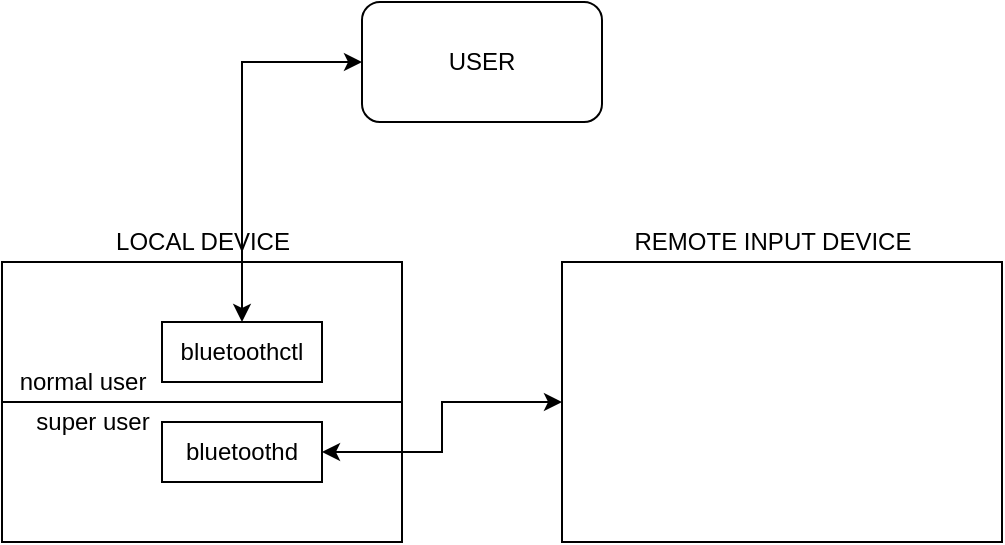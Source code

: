 <mxfile version="13.3.9" type="device"><diagram id="gpl-S5R7CdI9brlO8PB9" name="Page-1"><mxGraphModel dx="692" dy="424" grid="1" gridSize="10" guides="0" tooltips="1" connect="1" arrows="1" fold="1" page="1" pageScale="1" pageWidth="850" pageHeight="1100" math="0" shadow="0"><root><mxCell id="0"/><mxCell id="1" parent="0"/><mxCell id="Wdr4lv92yQguHjHPHGR4-5" value="" style="rounded=0;whiteSpace=wrap;html=1;fillColor=none;" vertex="1" parent="1"><mxGeometry x="80" y="240" width="200" height="70" as="geometry"/></mxCell><mxCell id="Wdr4lv92yQguHjHPHGR4-4" value="" style="rounded=0;whiteSpace=wrap;html=1;fillColor=none;" vertex="1" parent="1"><mxGeometry x="80" y="170" width="200" height="70" as="geometry"/></mxCell><mxCell id="ybpPV4wFnogSGCW_KTux-1" value="bluetoothctl" style="rounded=0;whiteSpace=wrap;html=1;" parent="1" vertex="1"><mxGeometry x="160" y="200" width="80" height="30" as="geometry"/></mxCell><mxCell id="ybpPV4wFnogSGCW_KTux-2" value="bluetoothd" style="rounded=0;whiteSpace=wrap;html=1;" parent="1" vertex="1"><mxGeometry x="160" y="250" width="80" height="30" as="geometry"/></mxCell><mxCell id="Wdr4lv92yQguHjHPHGR4-2" value="super user" style="text;html=1;align=center;verticalAlign=middle;resizable=0;points=[];autosize=1;" vertex="1" parent="1"><mxGeometry x="90" y="240" width="70" height="20" as="geometry"/></mxCell><mxCell id="Wdr4lv92yQguHjHPHGR4-3" value="normal user" style="text;html=1;align=center;verticalAlign=middle;resizable=0;points=[];autosize=1;" vertex="1" parent="1"><mxGeometry x="80" y="220" width="80" height="20" as="geometry"/></mxCell><mxCell id="Wdr4lv92yQguHjHPHGR4-9" style="edgeStyle=orthogonalEdgeStyle;rounded=0;orthogonalLoop=1;jettySize=auto;html=1;startArrow=classic;startFill=1;" edge="1" parent="1" source="Wdr4lv92yQguHjHPHGR4-6" target="ybpPV4wFnogSGCW_KTux-2"><mxGeometry relative="1" as="geometry"><mxPoint x="320" y="320" as="targetPoint"/></mxGeometry></mxCell><mxCell id="Wdr4lv92yQguHjHPHGR4-6" value="" style="rounded=0;whiteSpace=wrap;html=1;fillColor=none;" vertex="1" parent="1"><mxGeometry x="360" y="170" width="220" height="140" as="geometry"/></mxCell><mxCell id="Wdr4lv92yQguHjHPHGR4-7" value="&lt;span&gt;REMOTE INPUT DEVICE&lt;/span&gt;" style="text;html=1;align=center;verticalAlign=middle;resizable=0;points=[];autosize=1;" vertex="1" parent="1"><mxGeometry x="390" y="150" width="150" height="20" as="geometry"/></mxCell><mxCell id="Wdr4lv92yQguHjHPHGR4-8" value="LOCAL DEVICE" style="text;html=1;align=center;verticalAlign=middle;resizable=0;points=[];autosize=1;" vertex="1" parent="1"><mxGeometry x="130" y="150" width="100" height="20" as="geometry"/></mxCell><mxCell id="Wdr4lv92yQguHjHPHGR4-12" style="edgeStyle=orthogonalEdgeStyle;rounded=0;orthogonalLoop=1;jettySize=auto;html=1;startArrow=classic;startFill=1;" edge="1" parent="1" source="Wdr4lv92yQguHjHPHGR4-11" target="ybpPV4wFnogSGCW_KTux-1"><mxGeometry relative="1" as="geometry"/></mxCell><mxCell id="Wdr4lv92yQguHjHPHGR4-11" value="USER" style="rounded=1;whiteSpace=wrap;html=1;fillColor=none;" vertex="1" parent="1"><mxGeometry x="260" y="40" width="120" height="60" as="geometry"/></mxCell></root></mxGraphModel></diagram></mxfile>